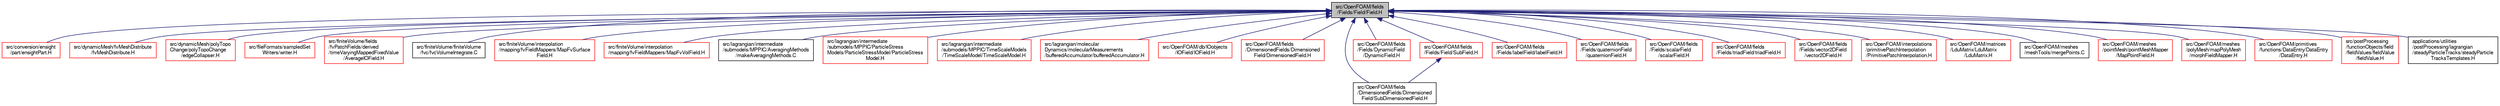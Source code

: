 digraph "src/OpenFOAM/fields/Fields/Field/Field.H"
{
  bgcolor="transparent";
  edge [fontname="FreeSans",fontsize="10",labelfontname="FreeSans",labelfontsize="10"];
  node [fontname="FreeSans",fontsize="10",shape=record];
  Node80 [label="src/OpenFOAM/fields\l/Fields/Field/Field.H",height=0.2,width=0.4,color="black", fillcolor="grey75", style="filled", fontcolor="black"];
  Node80 -> Node81 [dir="back",color="midnightblue",fontsize="10",style="solid",fontname="FreeSans"];
  Node81 [label="src/conversion/ensight\l/part/ensightPart.H",height=0.2,width=0.4,color="red",URL="$a00152.html"];
  Node80 -> Node93 [dir="back",color="midnightblue",fontsize="10",style="solid",fontname="FreeSans"];
  Node93 [label="src/dynamicMesh/fvMeshDistribute\l/fvMeshDistribute.H",height=0.2,width=0.4,color="red",URL="$a00419.html"];
  Node80 -> Node118 [dir="back",color="midnightblue",fontsize="10",style="solid",fontname="FreeSans"];
  Node118 [label="src/dynamicMesh/polyTopo\lChange/polyTopoChange\l/edgeCollapser.H",height=0.2,width=0.4,color="red",URL="$a00719.html"];
  Node80 -> Node121 [dir="back",color="midnightblue",fontsize="10",style="solid",fontname="FreeSans"];
  Node121 [label="src/fileFormats/sampledSet\lWriters/writer.H",height=0.2,width=0.4,color="red",URL="$a01154.html"];
  Node80 -> Node196 [dir="back",color="midnightblue",fontsize="10",style="solid",fontname="FreeSans"];
  Node196 [label="src/finiteVolume/fields\l/fvPatchFields/derived\l/timeVaryingMappedFixedValue\l/AverageIOField.H",height=0.2,width=0.4,color="red",URL="$a02273.html"];
  Node80 -> Node201 [dir="back",color="midnightblue",fontsize="10",style="solid",fontname="FreeSans"];
  Node201 [label="src/finiteVolume/finiteVolume\l/fvc/fvcVolumeIntegrate.C",height=0.2,width=0.4,color="black",URL="$a03047.html"];
  Node80 -> Node202 [dir="back",color="midnightblue",fontsize="10",style="solid",fontname="FreeSans"];
  Node202 [label="src/finiteVolume/interpolation\l/mapping/fvFieldMappers/MapFvSurface\lField.H",height=0.2,width=0.4,color="red",URL="$a03866.html",tooltip="Map Surface internal field on topology change. This is a partial template specialisation, see MapGeometricFields. "];
  Node80 -> Node205 [dir="back",color="midnightblue",fontsize="10",style="solid",fontname="FreeSans"];
  Node205 [label="src/finiteVolume/interpolation\l/mapping/fvFieldMappers/MapFvVolField.H",height=0.2,width=0.4,color="red",URL="$a03869.html",tooltip="Map volume internal field on topology change. This is a partial template specialisation, see MapGeometricFields. "];
  Node80 -> Node207 [dir="back",color="midnightblue",fontsize="10",style="solid",fontname="FreeSans"];
  Node207 [label="src/lagrangian/intermediate\l/submodels/MPPIC/AveragingMethods\l/makeAveragingMethods.C",height=0.2,width=0.4,color="black",URL="$a06029.html"];
  Node80 -> Node208 [dir="back",color="midnightblue",fontsize="10",style="solid",fontname="FreeSans"];
  Node208 [label="src/lagrangian/intermediate\l/submodels/MPPIC/ParticleStress\lModels/ParticleStressModel/ParticleStress\lModel.H",height=0.2,width=0.4,color="red",URL="$a06137.html"];
  Node80 -> Node218 [dir="back",color="midnightblue",fontsize="10",style="solid",fontname="FreeSans"];
  Node218 [label="src/lagrangian/intermediate\l/submodels/MPPIC/TimeScaleModels\l/TimeScaleModel/TimeScaleModel.H",height=0.2,width=0.4,color="red",URL="$a06161.html"];
  Node80 -> Node228 [dir="back",color="midnightblue",fontsize="10",style="solid",fontname="FreeSans"];
  Node228 [label="src/lagrangian/molecular\lDynamics/molecularMeasurements\l/bufferedAccumulator/bufferedAccumulator.H",height=0.2,width=0.4,color="red",URL="$a06368.html"];
  Node80 -> Node235 [dir="back",color="midnightblue",fontsize="10",style="solid",fontname="FreeSans"];
  Node235 [label="src/OpenFOAM/db/IOobjects\l/IOField/IOField.H",height=0.2,width=0.4,color="red",URL="$a09032.html"];
  Node80 -> Node2732 [dir="back",color="midnightblue",fontsize="10",style="solid",fontname="FreeSans"];
  Node2732 [label="src/OpenFOAM/fields\l/DimensionedFields/Dimensioned\lField/DimensionedField.H",height=0.2,width=0.4,color="red",URL="$a09410.html"];
  Node80 -> Node3232 [dir="back",color="midnightblue",fontsize="10",style="solid",fontname="FreeSans"];
  Node3232 [label="src/OpenFOAM/fields\l/DimensionedFields/Dimensioned\lField/SubDimensionedField.H",height=0.2,width=0.4,color="black",URL="$a09440.html"];
  Node80 -> Node3233 [dir="back",color="midnightblue",fontsize="10",style="solid",fontname="FreeSans"];
  Node3233 [label="src/OpenFOAM/fields\l/Fields/DynamicField\l/DynamicField.H",height=0.2,width=0.4,color="red",URL="$a09563.html"];
  Node80 -> Node3238 [dir="back",color="midnightblue",fontsize="10",style="solid",fontname="FreeSans"];
  Node3238 [label="src/OpenFOAM/fields\l/Fields/Field/SubField.H",height=0.2,width=0.4,color="red",URL="$a09599.html"];
  Node3238 -> Node3232 [dir="back",color="midnightblue",fontsize="10",style="solid",fontname="FreeSans"];
  Node80 -> Node3279 [dir="back",color="midnightblue",fontsize="10",style="solid",fontname="FreeSans"];
  Node3279 [label="src/OpenFOAM/fields\l/Fields/labelField/labelField.H",height=0.2,width=0.4,color="red",URL="$a09614.html"];
  Node80 -> Node4199 [dir="back",color="midnightblue",fontsize="10",style="solid",fontname="FreeSans"];
  Node4199 [label="src/OpenFOAM/fields\l/Fields/quaternionField\l/quaternionField.H",height=0.2,width=0.4,color="red",URL="$a09644.html"];
  Node80 -> Node4201 [dir="back",color="midnightblue",fontsize="10",style="solid",fontname="FreeSans"];
  Node4201 [label="src/OpenFOAM/fields\l/Fields/scalarField\l/scalarField.H",height=0.2,width=0.4,color="red",URL="$a09656.html"];
  Node80 -> Node4600 [dir="back",color="midnightblue",fontsize="10",style="solid",fontname="FreeSans"];
  Node4600 [label="src/OpenFOAM/fields\l/Fields/triadField/triadField.H",height=0.2,width=0.4,color="red",URL="$a09749.html"];
  Node80 -> Node4601 [dir="back",color="midnightblue",fontsize="10",style="solid",fontname="FreeSans"];
  Node4601 [label="src/OpenFOAM/fields\l/Fields/vector2DField\l/vector2DField.H",height=0.2,width=0.4,color="red",URL="$a09764.html",tooltip="Foam::vector2DField. "];
  Node80 -> Node4603 [dir="back",color="midnightblue",fontsize="10",style="solid",fontname="FreeSans"];
  Node4603 [label="src/OpenFOAM/interpolations\l/primitivePatchInterpolation\l/PrimitivePatchInterpolation.H",height=0.2,width=0.4,color="red",URL="$a10496.html"];
  Node80 -> Node4102 [dir="back",color="midnightblue",fontsize="10",style="solid",fontname="FreeSans"];
  Node4102 [label="src/OpenFOAM/matrices\l/LduMatrix/LduMatrix\l/LduMatrix.H",height=0.2,width=0.4,color="red",URL="$a10538.html"];
  Node80 -> Node4604 [dir="back",color="midnightblue",fontsize="10",style="solid",fontname="FreeSans"];
  Node4604 [label="src/OpenFOAM/meshes\l/meshTools/mergePoints.C",height=0.2,width=0.4,color="black",URL="$a11384.html"];
  Node80 -> Node2536 [dir="back",color="midnightblue",fontsize="10",style="solid",fontname="FreeSans"];
  Node2536 [label="src/OpenFOAM/meshes\l/pointMesh/pointMeshMapper\l/MapPointField.H",height=0.2,width=0.4,color="red",URL="$a11402.html"];
  Node80 -> Node4605 [dir="back",color="midnightblue",fontsize="10",style="solid",fontname="FreeSans"];
  Node4605 [label="src/OpenFOAM/meshes\l/polyMesh/mapPolyMesh\l/morphFieldMapper.H",height=0.2,width=0.4,color="red",URL="$a11603.html"];
  Node80 -> Node4474 [dir="back",color="midnightblue",fontsize="10",style="solid",fontname="FreeSans"];
  Node4474 [label="src/OpenFOAM/primitives\l/functions/DataEntry/DataEntry\l/DataEntry.H",height=0.2,width=0.4,color="red",URL="$a12242.html"];
  Node80 -> Node2201 [dir="back",color="midnightblue",fontsize="10",style="solid",fontname="FreeSans"];
  Node2201 [label="src/postProcessing\l/functionObjects/field\l/fieldValues/fieldValue\l/fieldValue.H",height=0.2,width=0.4,color="red",URL="$a13313.html"];
  Node80 -> Node4609 [dir="back",color="midnightblue",fontsize="10",style="solid",fontname="FreeSans"];
  Node4609 [label="applications/utilities\l/postProcessing/lagrangian\l/steadyParticleTracks/steadyParticle\lTracksTemplates.H",height=0.2,width=0.4,color="black",URL="$a19334.html"];
}
